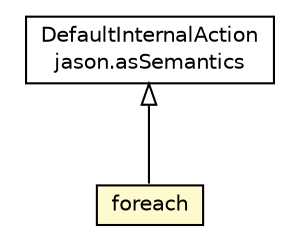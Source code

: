 #!/usr/local/bin/dot
#
# Class diagram 
# Generated by UMLGraph version R5_6_6-1-g9240c4 (http://www.umlgraph.org/)
#

digraph G {
	edge [fontname="Helvetica",fontsize=10,labelfontname="Helvetica",labelfontsize=10];
	node [fontname="Helvetica",fontsize=10,shape=plaintext];
	nodesep=0.25;
	ranksep=0.5;
	// jason.asSemantics.DefaultInternalAction
	c63360 [label=<<table title="jason.asSemantics.DefaultInternalAction" border="0" cellborder="1" cellspacing="0" cellpadding="2" port="p" href="../asSemantics/DefaultInternalAction.html">
		<tr><td><table border="0" cellspacing="0" cellpadding="1">
<tr><td align="center" balign="center"> DefaultInternalAction </td></tr>
<tr><td align="center" balign="center"> jason.asSemantics </td></tr>
		</table></td></tr>
		</table>>, URL="../asSemantics/DefaultInternalAction.html", fontname="Helvetica", fontcolor="black", fontsize=10.0];
	// jason.stdlib.foreach
	c63568 [label=<<table title="jason.stdlib.foreach" border="0" cellborder="1" cellspacing="0" cellpadding="2" port="p" bgcolor="lemonChiffon" href="./foreach.html">
		<tr><td><table border="0" cellspacing="0" cellpadding="1">
<tr><td align="center" balign="center"> foreach </td></tr>
		</table></td></tr>
		</table>>, URL="./foreach.html", fontname="Helvetica", fontcolor="black", fontsize=10.0];
	//jason.stdlib.foreach extends jason.asSemantics.DefaultInternalAction
	c63360:p -> c63568:p [dir=back,arrowtail=empty];
}

